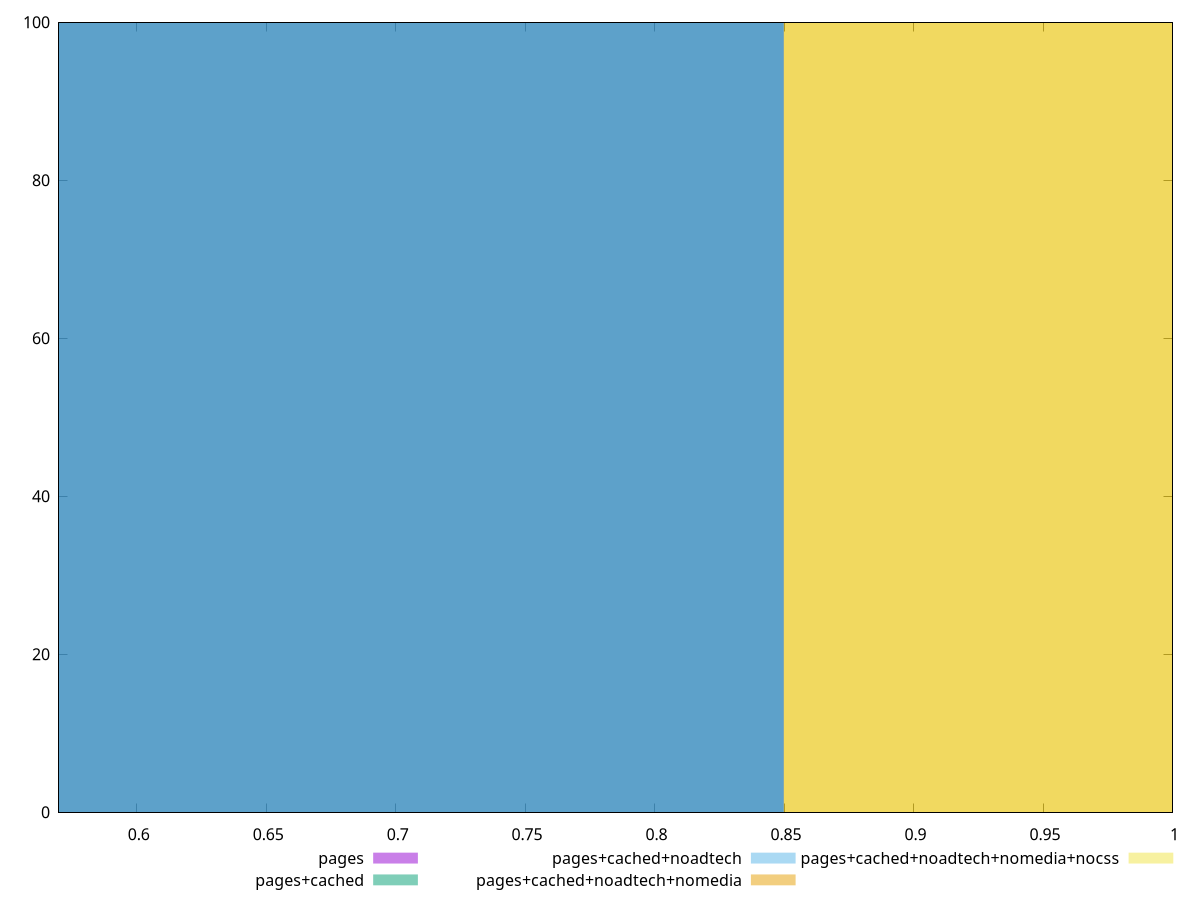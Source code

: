 reset

$pages <<EOF
0.6799241686316063 100
EOF

$pagesCached <<EOF
0.6799241686316063 100
EOF

$pagesCachedNoadtech <<EOF
0.6799241686316063 100
EOF

$pagesCachedNoadtechNomedia <<EOF
1.0198862529474095 100
EOF

$pagesCachedNoadtechNomediaNocss <<EOF
1.0198862529474095 100
EOF

set key outside below
set boxwidth 0.33996208431580316
set xrange [0.57:1]
set yrange [0:100]
set trange [0:100]
set style fill transparent solid 0.5 noborder
set terminal svg size 640, 530 enhanced background rgb 'white'
set output "report_00019_2021-02-10T18-14-37.922Z//uses-webp-images/comparison/histogram/all_score.svg"

plot $pages title "pages" with boxes, \
     $pagesCached title "pages+cached" with boxes, \
     $pagesCachedNoadtech title "pages+cached+noadtech" with boxes, \
     $pagesCachedNoadtechNomedia title "pages+cached+noadtech+nomedia" with boxes, \
     $pagesCachedNoadtechNomediaNocss title "pages+cached+noadtech+nomedia+nocss" with boxes

reset
